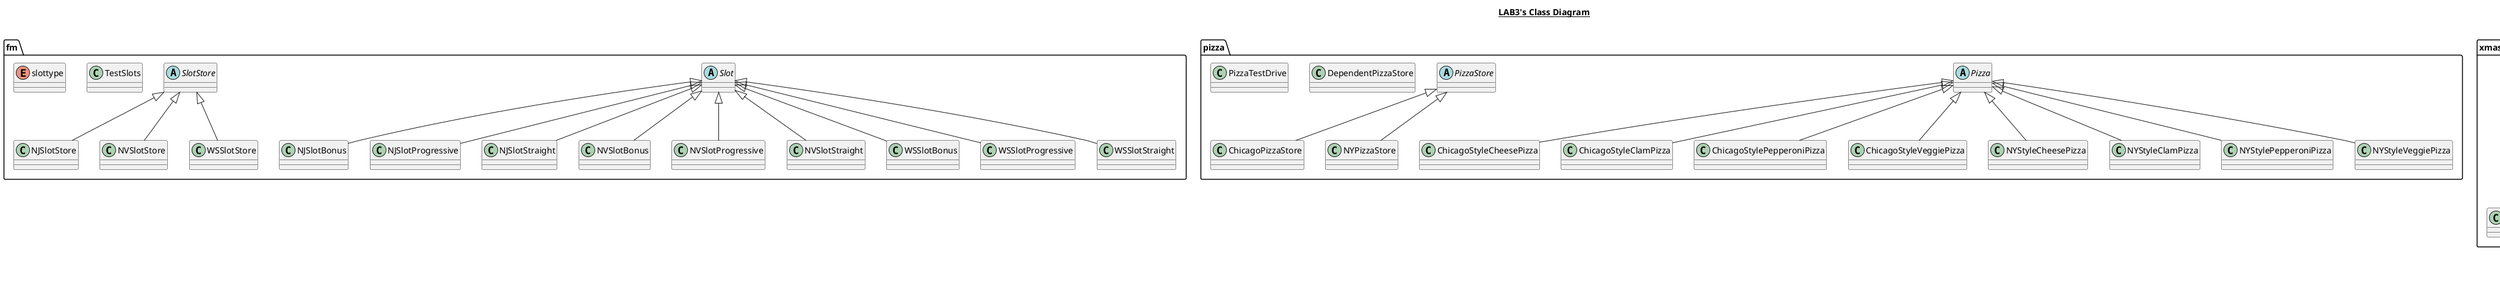 @startuml

title __LAB3's Class Diagram__\n

  namespace fm {
    class fm.NJSlotBonus {
    }
  }
  

  namespace fm {
    class fm.NJSlotProgressive {
    }
  }
  

  namespace fm {
    class fm.NJSlotStore {
    }
  }
  

  namespace fm {
    class fm.NJSlotStraight {
    }
  }
  

  namespace fm {
    class fm.NVSlotBonus {
    }
  }
  

  namespace fm {
    class fm.NVSlotProgressive {
    }
  }
  

  namespace fm {
    class fm.NVSlotStore {
    }
  }
  

  namespace fm {
    class fm.NVSlotStraight {
    }
  }
  

  namespace fm {
    abstract class fm.Slot {
    }
  }
  

  namespace fm {
    abstract class fm.SlotStore {
    }
  }
  

  namespace fm {
    class fm.TestSlots {
    }
  }
  

  namespace fm {
    class fm.WSSlotBonus {
    }
  }
  

  namespace fm {
    class fm.WSSlotProgressive {
    }
  }
  

  namespace fm {
    class fm.WSSlotStore {
    }
  }
  

  namespace fm {
    class fm.WSSlotStraight {
    }
  }
  

  namespace fm {
    enum slottype {
    }
  }
  

  namespace pizza {
    class pizza.ChicagoPizzaStore {
    }
  }
  

  namespace pizza {
    class pizza.ChicagoStyleCheesePizza {
    }
  }
  

  namespace pizza {
    class pizza.ChicagoStyleClamPizza {
    }
  }
  

  namespace pizza {
    class pizza.ChicagoStylePepperoniPizza {
    }
  }
  

  namespace pizza {
    class pizza.ChicagoStyleVeggiePizza {
    }
  }
  

  namespace pizza {
    class pizza.DependentPizzaStore {
    }
  }
  

  namespace pizza {
    class pizza.NYPizzaStore {
    }
  }
  

  namespace pizza {
    class pizza.NYStyleCheesePizza {
    }
  }
  

  namespace pizza {
    class pizza.NYStyleClamPizza {
    }
  }
  

  namespace pizza {
    class pizza.NYStylePepperoniPizza {
    }
  }
  

  namespace pizza {
    class pizza.NYStyleVeggiePizza {
    }
  }
  

  namespace pizza {
    abstract class pizza.Pizza {
    }
  }
  

  namespace pizza {
    abstract class pizza.PizzaStore {
    }
  }
  

  namespace pizza {
    class pizza.PizzaTestDrive {
    }
  }
  

  namespace xmastree {
    class xmastree.BalsamFir {
    }
  }
  

  namespace xmastree {
    class xmastree.BlueBall {
    }
  }
  

  namespace xmastree {
    class xmastree.BlueSpruce {
    }
  }
  

  namespace xmastree {
    class xmastree.DouglasFir {
    }
  }
  

  namespace xmastree {
    class xmastree.FraserFir {
    }
  }
  

  namespace xmastree {
    class xmastree.LEDS {
    }
  }
  

  namespace xmastree {
    class xmastree.Lights {
    }
  }
  

  namespace xmastree {
    class xmastree.RealStar {
    }
  }
  

  namespace xmastree {
    class xmastree.RedBall {
    }
  }
  

  namespace xmastree {
    class xmastree.Ribbon {
    }
  }
  

  namespace xmastree {
    class xmastree.Ruffles {
    }
  }
  

  namespace xmastree {
    class xmastree.SilverBall {
    }
  }
  

  namespace xmastree {
    class xmastree.Star {
    }
  }
  

  namespace xmastree {
    class xmastree.Test_tree {
    }
  }
  

  namespace xmastree {
    abstract class xmastree.Tree {
    }
  }
  

  namespace xmastree {
    abstract class xmastree.TreeDecorator {
    }
  }
  

  fm.NJSlotBonus -up-|> fm.Slot
  fm.NJSlotProgressive -up-|> fm.Slot
  fm.NJSlotStore -up-|> fm.SlotStore
  fm.NJSlotStraight -up-|> fm.Slot
  fm.NVSlotBonus -up-|> fm.Slot
  fm.NVSlotProgressive -up-|> fm.Slot
  fm.NVSlotStore -up-|> fm.SlotStore
  fm.NVSlotStraight -up-|> fm.Slot
  fm.WSSlotBonus -up-|> fm.Slot
  fm.WSSlotProgressive -up-|> fm.Slot
  fm.WSSlotStore -up-|> fm.SlotStore
  fm.WSSlotStraight -up-|> fm.Slot
  pizza.ChicagoPizzaStore -up-|> pizza.PizzaStore
  pizza.ChicagoStyleCheesePizza -up-|> pizza.Pizza
  pizza.ChicagoStyleClamPizza -up-|> pizza.Pizza
  pizza.ChicagoStylePepperoniPizza -up-|> pizza.Pizza
  pizza.ChicagoStyleVeggiePizza -up-|> pizza.Pizza
  pizza.NYPizzaStore -up-|> pizza.PizzaStore
  pizza.NYStyleCheesePizza -up-|> pizza.Pizza
  pizza.NYStyleClamPizza -up-|> pizza.Pizza
  pizza.NYStylePepperoniPizza -up-|> pizza.Pizza
  pizza.NYStyleVeggiePizza -up-|> pizza.Pizza
  xmastree.BalsamFir -up-|> xmastree.Tree
  xmastree.BlueBall -up-|> xmastree.TreeDecorator
  xmastree.BlueSpruce -up-|> xmastree.Tree
  xmastree.DouglasFir -up-|> xmastree.Tree
  xmastree.FraserFir -up-|> xmastree.Tree
  xmastree.LEDS -up-|> xmastree.TreeDecorator
  xmastree.Lights -up-|> xmastree.TreeDecorator
  xmastree.RealStar -up-|> xmastree.TreeDecorator
  xmastree.RedBall -up-|> xmastree.TreeDecorator
  xmastree.Ribbon -up-|> xmastree.TreeDecorator
  xmastree.Ruffles -up-|> xmastree.TreeDecorator
  xmastree.SilverBall -up-|> xmastree.TreeDecorator
  xmastree.Star -up-|> xmastree.TreeDecorator
  xmastree.TreeDecorator -up-|> xmastree.Tree
  xmastree.TreeDecorator o-- xmastree.Tree : tree


right footer


PlantUML diagram generated by SketchIt! (https://bitbucket.org/pmesmeur/sketch.it)
For more information about this tool, please contact philippe.mesmeur@gmail.com
endfooter

@enduml
